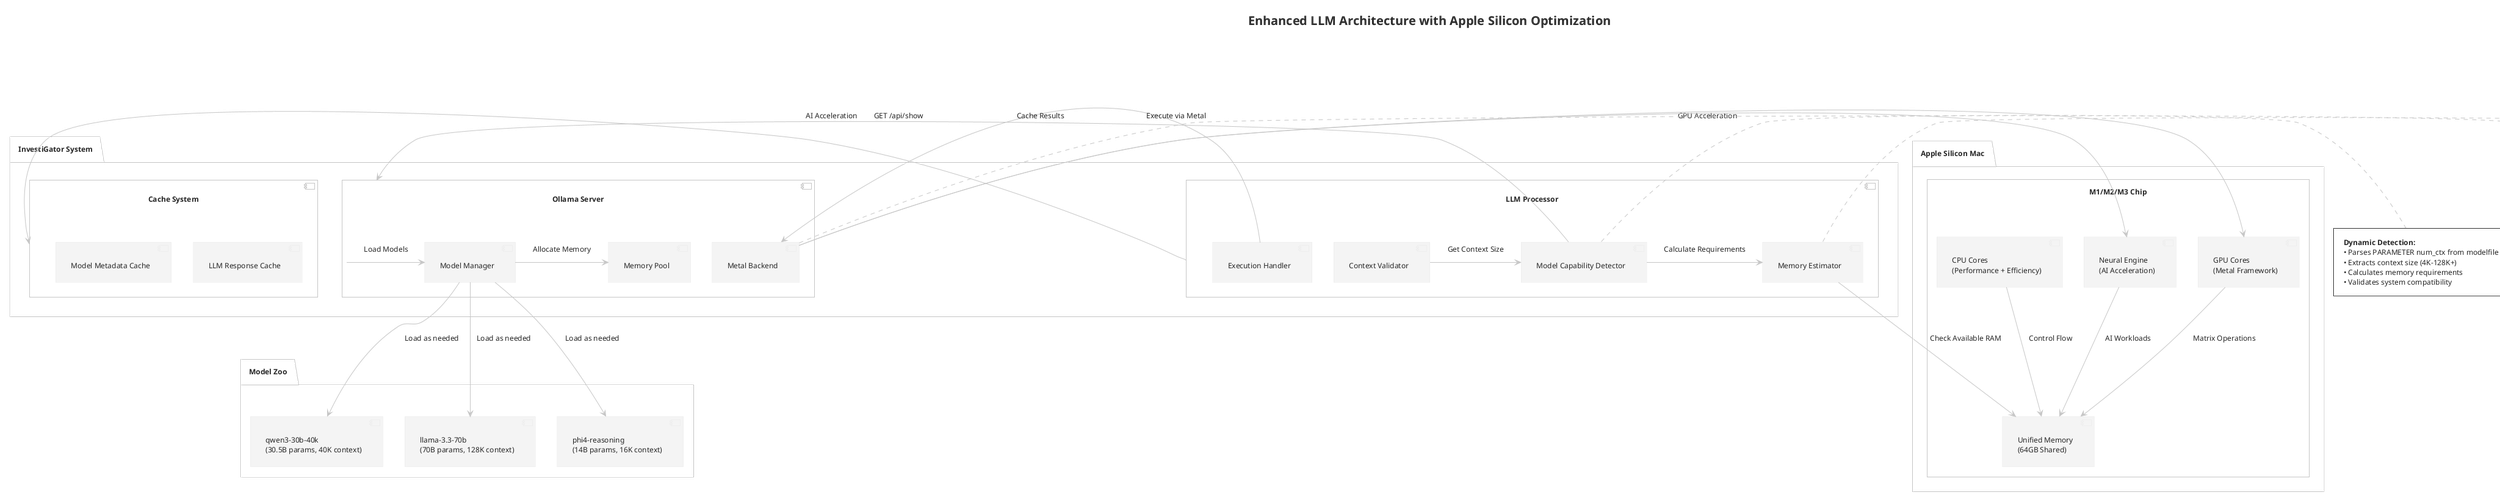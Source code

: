 @startuml llm-architecture-enhanced
!theme carbon-gray
title Enhanced LLM Architecture with Apple Silicon Optimization

package "Apple Silicon Mac" {
  rectangle "M1/M2/M3 Chip" as chip {
    component "CPU Cores\n(Performance + Efficiency)" as cpu
    component "GPU Cores\n(Metal Framework)" as gpu
    component "Neural Engine\n(AI Acceleration)" as neural
    component "Unified Memory\n(64GB Shared)" as memory
  }
  
  cpu -down-> memory : "Control Flow"
  gpu -down-> memory : "Matrix Operations"
  neural -down-> memory : "AI Workloads"
}

package "InvestiGator System" {
  component "LLM Processor" as processor {
    component "Model Capability Detector" as detector
    component "Context Validator" as validator  
    component "Memory Estimator" as estimator
    component "Execution Handler" as handler
  }
  
  component "Ollama Server" as ollama {
    component "Model Manager" as manager
    component "Metal Backend" as metal
    component "Memory Pool" as pool
  }
  
  component "Cache System" as cache {
    component "LLM Response Cache" as llm_cache
    component "Model Metadata Cache" as meta_cache
  }
}

package "Model Zoo" {
  component "qwen3-30b-40k\n(30.5B params, 40K context)" as qwen
  component "llama-3.3-70b\n(70B params, 128K context)" as llama
  component "phi4-reasoning\n(14B params, 16K context)" as phi
}

' Connections
detector -> ollama : "GET /api/show"
detector -> estimator : "Calculate Requirements"
estimator -> memory : "Check Available RAM"
validator -> detector : "Get Context Size"
handler -> metal : "Execute via Metal"
metal -> gpu : "GPU Acceleration"
metal -> neural : "AI Acceleration"

processor -> cache : "Cache Results"
ollama -> manager : "Load Models"
manager -> pool : "Allocate Memory"
manager --> qwen : "Load as needed"
manager --> llama : "Load as needed"  
manager --> phi : "Load as needed"

note right of detector
  **Dynamic Detection:**
  • Parses PARAMETER num_ctx from modelfile
  • Extracts context size (4K-128K+)
  • Calculates memory requirements
  • Validates system compatibility
end note

note right of metal
  **Metal Framework:**
  • GPU matrix operations
  • 95%+ CPU idle during inference
  • Unified memory sharing
  • Automatic load balancing
end note

note right of estimator
  **Memory Intelligence:**
  • Model: ~0.5GB per billion params (Q4_K)
  • KV Cache: ~2GB
  • System Overhead: ~2GB
  • Total: ~19GB for 30B model
end note

@enduml
